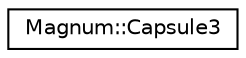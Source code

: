 digraph "圖形化之類別階層"
{
  edge [fontname="Helvetica",fontsize="10",labelfontname="Helvetica",labelfontsize="10"];
  node [fontname="Helvetica",fontsize="10",shape=record];
  rankdir="LR";
  Node1 [label="Magnum::Capsule3",height=0.2,width=0.4,color="black", fillcolor="white", style="filled",URL="$class_magnum_1_1_capsule3.html"];
}
